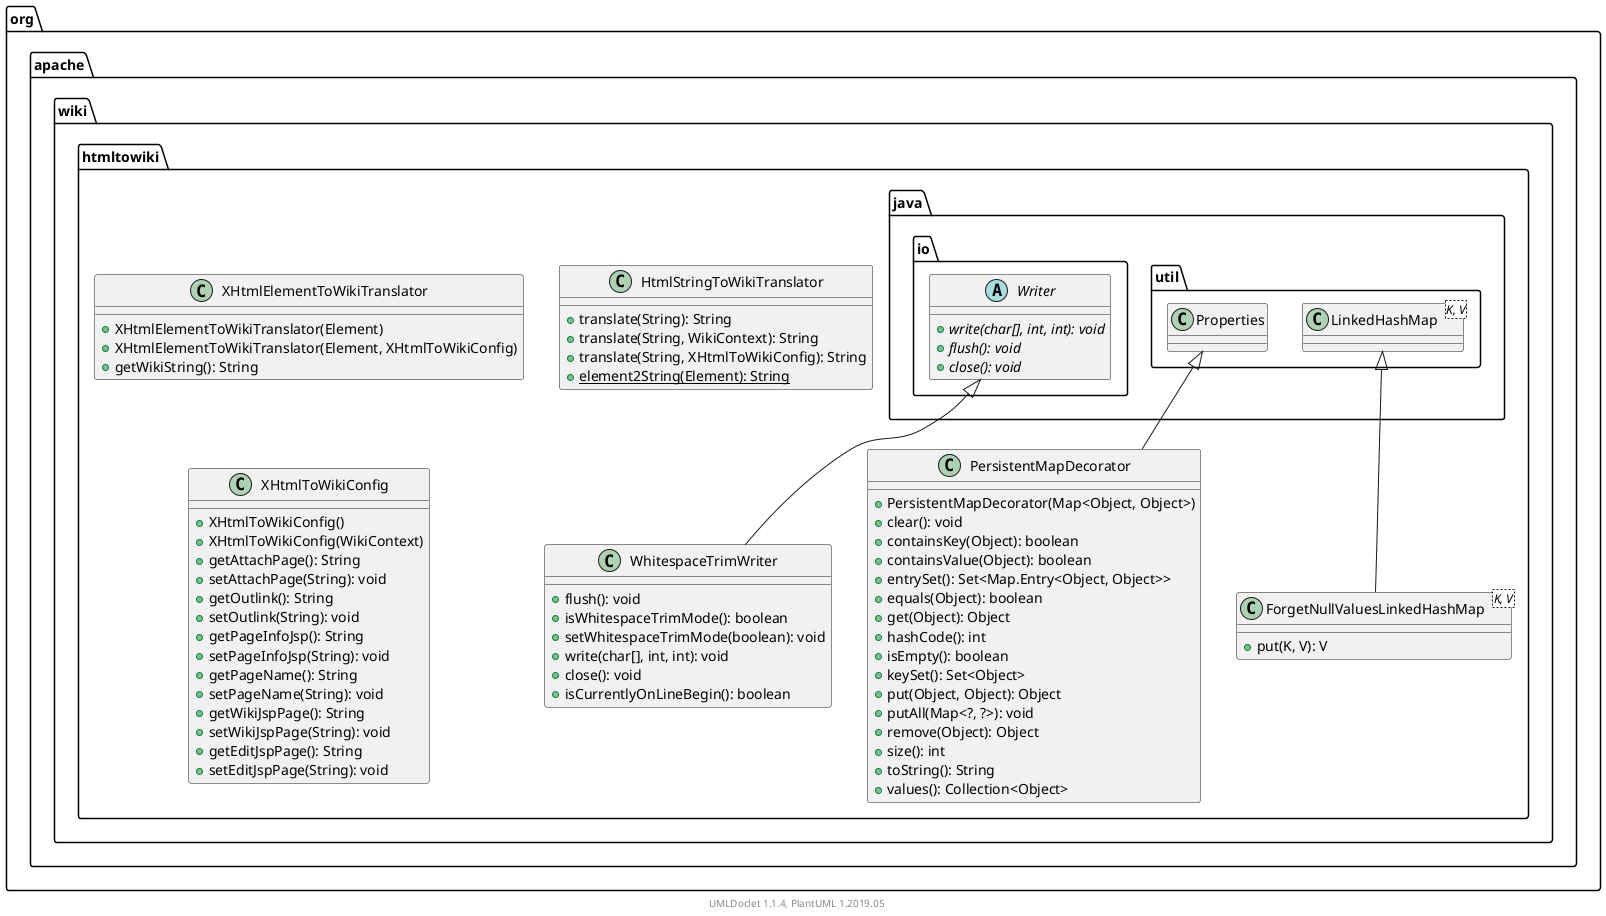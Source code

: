 @startuml

    namespace org.apache.wiki.htmltowiki {

        class WhitespaceTrimWriter [[WhitespaceTrimWriter.html]] {
            +flush(): void
            +isWhitespaceTrimMode(): boolean
            +setWhitespaceTrimMode(boolean): void
            +write(char[], int, int): void
            +close(): void
            +isCurrentlyOnLineBegin(): boolean
        }

        class XHtmlElementToWikiTranslator [[XHtmlElementToWikiTranslator.html]] {
            +XHtmlElementToWikiTranslator(Element)
            +XHtmlElementToWikiTranslator(Element, XHtmlToWikiConfig)
            +getWikiString(): String
        }

        class HtmlStringToWikiTranslator [[HtmlStringToWikiTranslator.html]] {
            +translate(String): String
            +translate(String, WikiContext): String
            +translate(String, XHtmlToWikiConfig): String
            {static} +element2String(Element): String
        }

        class XHtmlToWikiConfig [[XHtmlToWikiConfig.html]] {
            +XHtmlToWikiConfig()
            +XHtmlToWikiConfig(WikiContext)
            +getAttachPage(): String
            +setAttachPage(String): void
            +getOutlink(): String
            +setOutlink(String): void
            +getPageInfoJsp(): String
            +setPageInfoJsp(String): void
            +getPageName(): String
            +setPageName(String): void
            +getWikiJspPage(): String
            +setWikiJspPage(String): void
            +getEditJspPage(): String
            +setEditJspPage(String): void
        }

        class PersistentMapDecorator [[PersistentMapDecorator.html]] {
            +PersistentMapDecorator(Map<Object, Object>)
            +clear(): void
            +containsKey(Object): boolean
            +containsValue(Object): boolean
            +entrySet(): Set<Map.Entry<Object, Object>>
            +equals(Object): boolean
            +get(Object): Object
            +hashCode(): int
            +isEmpty(): boolean
            +keySet(): Set<Object>
            +put(Object, Object): Object
            +putAll(Map<?, ?>): void
            +remove(Object): Object
            +size(): int
            +toString(): String
            +values(): Collection<Object>
        }

        class ForgetNullValuesLinkedHashMap<K, V> [[ForgetNullValuesLinkedHashMap.html]] {
            +put(K, V): V
        }

        abstract class java.io.Writer {
            {abstract} +write(char[], int, int): void
            {abstract} +flush(): void
            {abstract} +close(): void
        }
        java.io.Writer <|-- WhitespaceTrimWriter

        class java.util.Properties
        java.util.Properties <|-- PersistentMapDecorator

        class java.util.LinkedHashMap<K, V>
        java.util.LinkedHashMap <|-- ForgetNullValuesLinkedHashMap

    }


    center footer UMLDoclet 1.1.4, PlantUML 1.2019.05
@enduml
